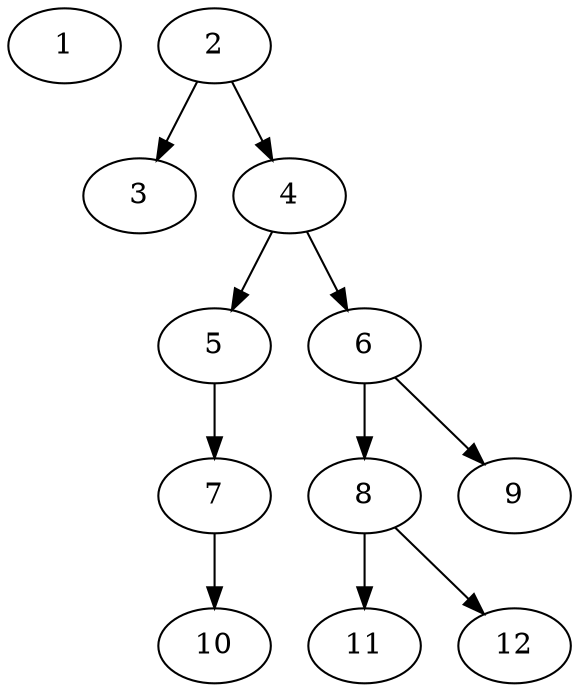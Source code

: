 // DAG (tier=1-easy, mode=data, n=12, ccr=0.330, fat=0.445, density=0.346, regular=0.757, jump=0.034, mindata=1048576, maxdata=8388608)
// DAG automatically generated by daggen at Sun Aug 24 16:33:33 2025
// /home/ermia/Project/Environments/daggen/bin/daggen --dot --ccr 0.330 --fat 0.445 --regular 0.757 --density 0.346 --jump 0.034 --mindata 1048576 --maxdata 8388608 -n 12 
digraph G {
  1 [size="649864305623134336", alpha="0.13", expect_size="324932152811567168"]
  2 [size="514253421847299200", alpha="0.17", expect_size="257126710923649600"]
  2 -> 3 [size ="277251891396608"]
  2 -> 4 [size ="277251891396608"]
  3 [size="108496425576723", alpha="0.01", expect_size="54248212788361"]
  4 [size="30867130083690424", alpha="0.14", expect_size="15433565041845212"]
  4 -> 5 [size ="510755573071872"]
  4 -> 6 [size ="510755573071872"]
  5 [size="2457999692798850", alpha="0.12", expect_size="1228999846399425"]
  5 -> 7 [size ="118910405836800"]
  6 [size="126402009260437274624", alpha="0.19", expect_size="63201004630218637312"]
  6 -> 8 [size ="201492694827008"]
  6 -> 9 [size ="201492694827008"]
  7 [size="38272207871388155904", alpha="0.13", expect_size="19136103935694077952"]
  7 -> 10 [size ="90854337282048"]
  8 [size="3378040126260526", alpha="0.09", expect_size="1689020063130263"]
  8 -> 11 [size ="150949343526912"]
  8 -> 12 [size ="150949343526912"]
  9 [size="585530987508659712", alpha="0.05", expect_size="292765493754329856"]
  10 [size="8804706372884100", alpha="0.11", expect_size="4402353186442050"]
  11 [size="239429383783664582656", alpha="0.13", expect_size="119714691891832291328"]
  12 [size="396777612663978983424", alpha="0.05", expect_size="198388806331989491712"]
}